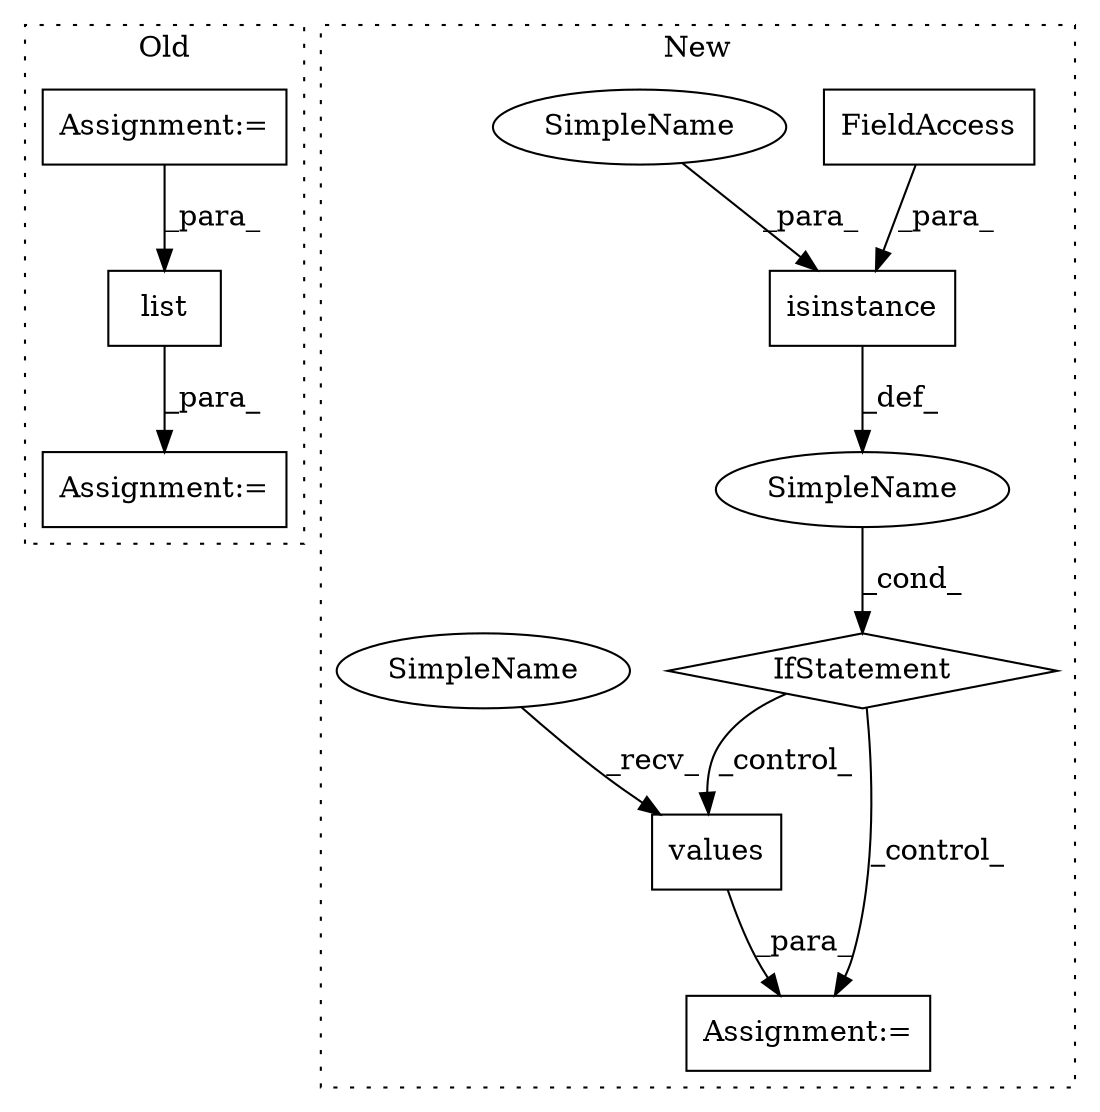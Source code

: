 digraph G {
subgraph cluster0 {
1 [label="list" a="32" s="13134,13149" l="5,1" shape="box"];
3 [label="Assignment:=" a="7" s="13119" l="1" shape="box"];
9 [label="Assignment:=" a="7" s="12661" l="3" shape="box"];
label = "Old";
style="dotted";
}
subgraph cluster1 {
2 [label="values" a="32" s="13178" l="8" shape="box"];
4 [label="Assignment:=" a="7" s="13160" l="1" shape="box"];
5 [label="SimpleName" a="42" s="" l="" shape="ellipse"];
6 [label="IfStatement" a="25" s="13083,13110" l="4,2" shape="diamond"];
7 [label="isinstance" a="32" s="13087,13109" l="11,1" shape="box"];
8 [label="FieldAccess" a="22" s="13105" l="4" shape="box"];
10 [label="SimpleName" a="42" s="13098" l="6" shape="ellipse"];
11 [label="SimpleName" a="42" s="13171" l="6" shape="ellipse"];
label = "New";
style="dotted";
}
1 -> 3 [label="_para_"];
2 -> 4 [label="_para_"];
5 -> 6 [label="_cond_"];
6 -> 2 [label="_control_"];
6 -> 4 [label="_control_"];
7 -> 5 [label="_def_"];
8 -> 7 [label="_para_"];
9 -> 1 [label="_para_"];
10 -> 7 [label="_para_"];
11 -> 2 [label="_recv_"];
}